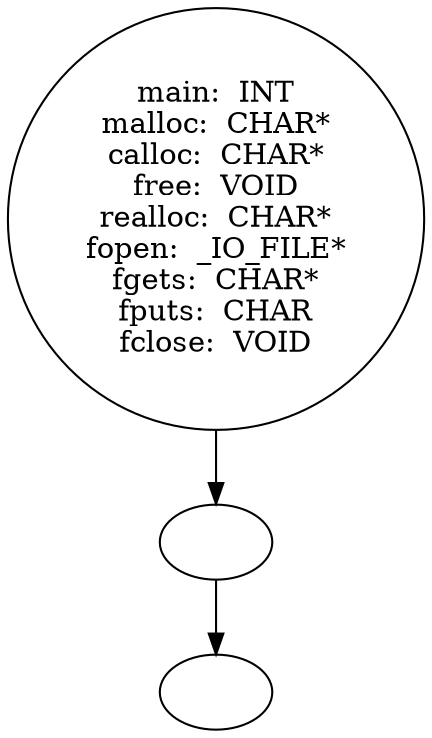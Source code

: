 digraph AST {
  "135951639794912" [label="main:  INT
malloc:  CHAR*
calloc:  CHAR*
free:  VOID
realloc:  CHAR*
fopen:  _IO_FILE*
fgets:  CHAR*
fputs:  CHAR
fclose:  VOID"];
  "135951639794912" -> "135951639789632";
  "135951639789632" [label=""];
  "135951639789632" -> "135951639791984";
  "135951639791984" [label=""];
}

